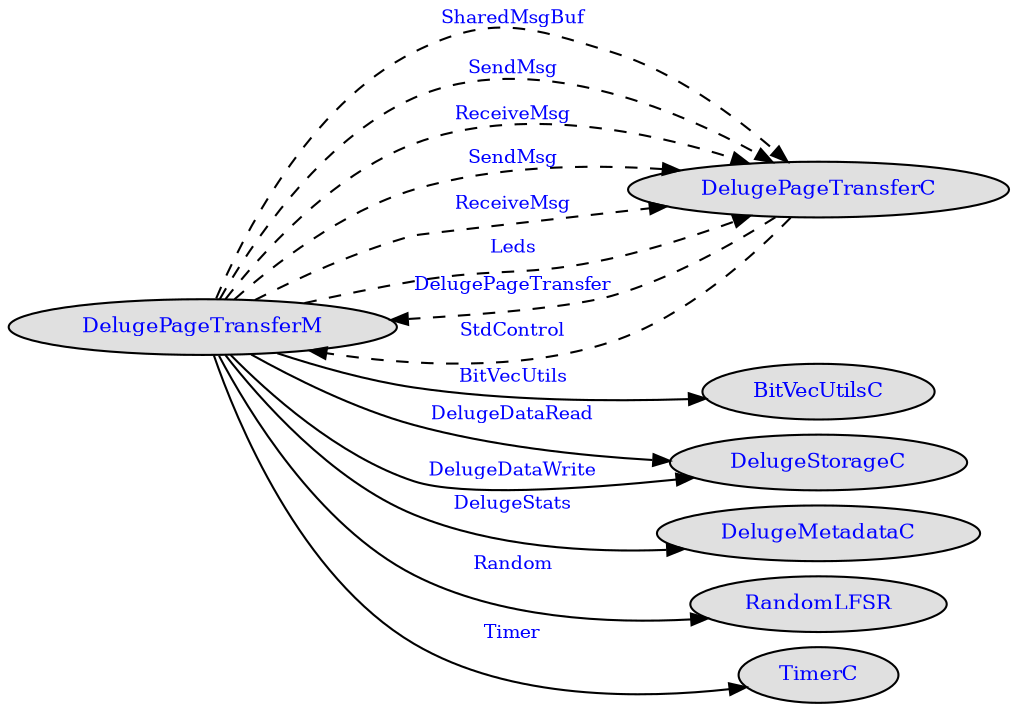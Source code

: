 digraph "DelugePageTransferC_if" {
    rankdir=LR;
    ratio=compress;
    margin="0,0";
    ranksep=0.0005; 
    nodesep=0.1; 
    node [shape=ellipse style=filled fillcolor="#e0e0e0"];
    node [fontsize=10 height=.1 width=.1];
    edge [fontsize=9 arrowsize=.8];
    node [fontcolor=blue];
    edge [fontcolor=blue];

    DelugePageTransferM [URL="tos.lib.Deluge.DelugePageTransferM.nc.html"];
    DelugePageTransferC [URL="tos.lib.Deluge.DelugePageTransferC.nc.html"];
    DelugePageTransferM -> DelugePageTransferC [ style=dashed label="SharedMsgBuf" URL="tos.lib.Deluge.SharedMsgBuf.nc.html" ];
    DelugePageTransferM [URL="tos.lib.Deluge.DelugePageTransferM.nc.html"];
    DelugePageTransferC [URL="tos.lib.Deluge.DelugePageTransferC.nc.html"];
    DelugePageTransferM -> DelugePageTransferC [ style=dashed label="SendMsg" URL="tos.interfaces.SendMsg.nc.html" ];
    DelugePageTransferM [URL="tos.lib.Deluge.DelugePageTransferM.nc.html"];
    DelugePageTransferC [URL="tos.lib.Deluge.DelugePageTransferC.nc.html"];
    DelugePageTransferM -> DelugePageTransferC [ style=dashed label="ReceiveMsg" URL="tos.interfaces.ReceiveMsg.nc.html" ];
    DelugePageTransferM [URL="tos.lib.Deluge.DelugePageTransferM.nc.html"];
    DelugePageTransferC [URL="tos.lib.Deluge.DelugePageTransferC.nc.html"];
    DelugePageTransferM -> DelugePageTransferC [ style=dashed label="SendMsg" URL="tos.interfaces.SendMsg.nc.html" ];
    DelugePageTransferM [URL="tos.lib.Deluge.DelugePageTransferM.nc.html"];
    DelugePageTransferC [URL="tos.lib.Deluge.DelugePageTransferC.nc.html"];
    DelugePageTransferM -> DelugePageTransferC [ style=dashed label="ReceiveMsg" URL="tos.interfaces.ReceiveMsg.nc.html" ];
    DelugePageTransferC [URL="tos.lib.Deluge.DelugePageTransferC.nc.html"];
    DelugePageTransferM [URL="tos.lib.Deluge.DelugePageTransferM.nc.html"];
    DelugePageTransferC -> DelugePageTransferM [ style=dashed label="DelugePageTransfer" URL="tos.lib.Deluge.DelugePageTransfer.nc.html" ];
    DelugePageTransferC [URL="tos.lib.Deluge.DelugePageTransferC.nc.html"];
    DelugePageTransferM [URL="tos.lib.Deluge.DelugePageTransferM.nc.html"];
    DelugePageTransferC -> DelugePageTransferM [ style=dashed label="StdControl" URL="tos.interfaces.StdControl.nc.html" ];
    DelugePageTransferM [URL="tos.lib.Deluge.DelugePageTransferM.nc.html"];
    DelugePageTransferC [URL="tos.lib.Deluge.DelugePageTransferC.nc.html"];
    DelugePageTransferM -> DelugePageTransferC [ style=dashed label="Leds" URL="tos.interfaces.Leds.nc.html" ];
    DelugePageTransferM [URL="tos.lib.Deluge.DelugePageTransferM.nc.html"];
    BitVecUtilsC [URL="tos.lib.Deluge.BitVecUtilsC.nc.html"];
    DelugePageTransferM -> BitVecUtilsC [ label="BitVecUtils" URL="tos.lib.Deluge.BitVecUtils.nc.html" ];
    DelugePageTransferM [URL="tos.lib.Deluge.DelugePageTransferM.nc.html"];
    DelugeStorageC [URL="tos.lib.Deluge.DelugeStorageC.nc.html"];
    DelugePageTransferM -> DelugeStorageC [ label="DelugeDataRead" URL="tos.lib.Deluge.DelugeDataRead.nc.html" ];
    DelugePageTransferM [URL="tos.lib.Deluge.DelugePageTransferM.nc.html"];
    DelugeStorageC [URL="tos.lib.Deluge.DelugeStorageC.nc.html"];
    DelugePageTransferM -> DelugeStorageC [ label="DelugeDataWrite" URL="tos.lib.Deluge.DelugeDataWrite.nc.html" ];
    DelugePageTransferM [URL="tos.lib.Deluge.DelugePageTransferM.nc.html"];
    DelugeMetadataC [URL="tos.lib.Deluge.DelugeMetadataC.nc.html"];
    DelugePageTransferM -> DelugeMetadataC [ label="DelugeStats" URL="tos.lib.Deluge.DelugeStats.nc.html" ];
    DelugePageTransferM [URL="tos.lib.Deluge.DelugePageTransferM.nc.html"];
    RandomLFSR [URL="tos.system.RandomLFSR.nc.html"];
    DelugePageTransferM -> RandomLFSR [ label="Random" URL="tos.interfaces.Random.nc.html" ];
    DelugePageTransferM [URL="tos.lib.Deluge.DelugePageTransferM.nc.html"];
    TimerC [URL="tos.system.TimerC.nc.html"];
    DelugePageTransferM -> TimerC [ label="Timer" URL="tos.interfaces.Timer.nc.html" ];
}
